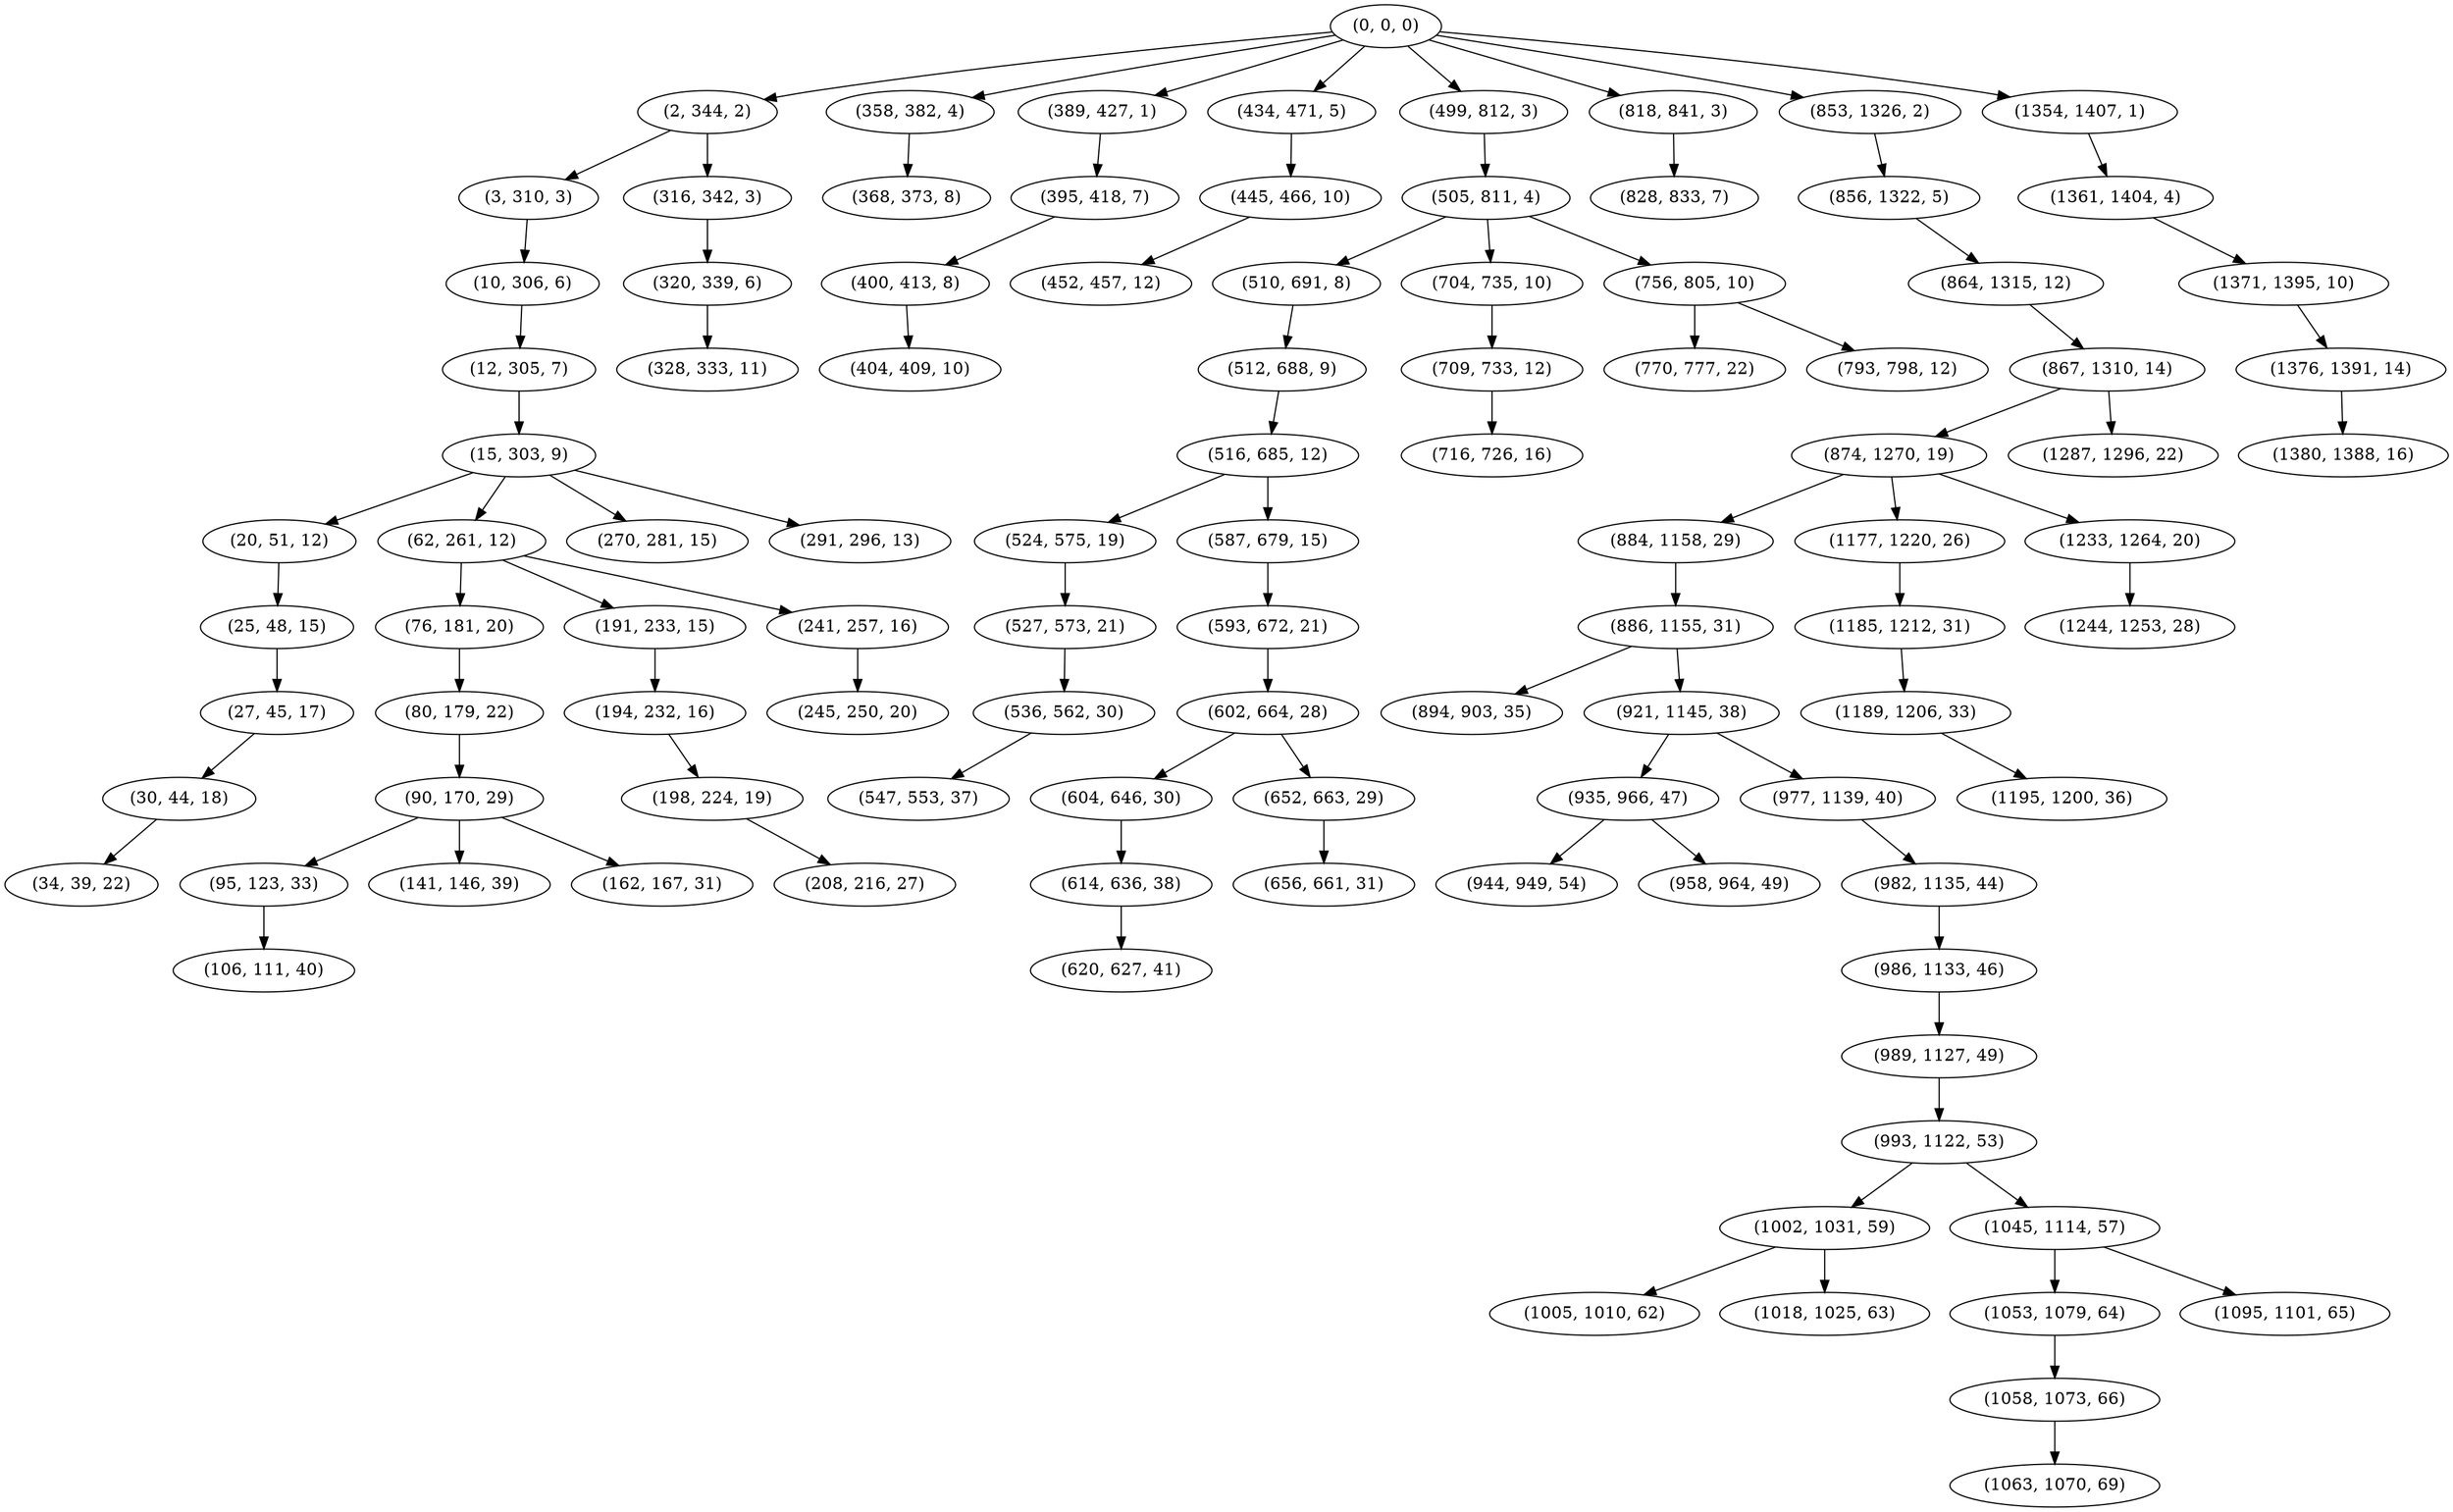 digraph tree {
    "(0, 0, 0)";
    "(2, 344, 2)";
    "(3, 310, 3)";
    "(10, 306, 6)";
    "(12, 305, 7)";
    "(15, 303, 9)";
    "(20, 51, 12)";
    "(25, 48, 15)";
    "(27, 45, 17)";
    "(30, 44, 18)";
    "(34, 39, 22)";
    "(62, 261, 12)";
    "(76, 181, 20)";
    "(80, 179, 22)";
    "(90, 170, 29)";
    "(95, 123, 33)";
    "(106, 111, 40)";
    "(141, 146, 39)";
    "(162, 167, 31)";
    "(191, 233, 15)";
    "(194, 232, 16)";
    "(198, 224, 19)";
    "(208, 216, 27)";
    "(241, 257, 16)";
    "(245, 250, 20)";
    "(270, 281, 15)";
    "(291, 296, 13)";
    "(316, 342, 3)";
    "(320, 339, 6)";
    "(328, 333, 11)";
    "(358, 382, 4)";
    "(368, 373, 8)";
    "(389, 427, 1)";
    "(395, 418, 7)";
    "(400, 413, 8)";
    "(404, 409, 10)";
    "(434, 471, 5)";
    "(445, 466, 10)";
    "(452, 457, 12)";
    "(499, 812, 3)";
    "(505, 811, 4)";
    "(510, 691, 8)";
    "(512, 688, 9)";
    "(516, 685, 12)";
    "(524, 575, 19)";
    "(527, 573, 21)";
    "(536, 562, 30)";
    "(547, 553, 37)";
    "(587, 679, 15)";
    "(593, 672, 21)";
    "(602, 664, 28)";
    "(604, 646, 30)";
    "(614, 636, 38)";
    "(620, 627, 41)";
    "(652, 663, 29)";
    "(656, 661, 31)";
    "(704, 735, 10)";
    "(709, 733, 12)";
    "(716, 726, 16)";
    "(756, 805, 10)";
    "(770, 777, 22)";
    "(793, 798, 12)";
    "(818, 841, 3)";
    "(828, 833, 7)";
    "(853, 1326, 2)";
    "(856, 1322, 5)";
    "(864, 1315, 12)";
    "(867, 1310, 14)";
    "(874, 1270, 19)";
    "(884, 1158, 29)";
    "(886, 1155, 31)";
    "(894, 903, 35)";
    "(921, 1145, 38)";
    "(935, 966, 47)";
    "(944, 949, 54)";
    "(958, 964, 49)";
    "(977, 1139, 40)";
    "(982, 1135, 44)";
    "(986, 1133, 46)";
    "(989, 1127, 49)";
    "(993, 1122, 53)";
    "(1002, 1031, 59)";
    "(1005, 1010, 62)";
    "(1018, 1025, 63)";
    "(1045, 1114, 57)";
    "(1053, 1079, 64)";
    "(1058, 1073, 66)";
    "(1063, 1070, 69)";
    "(1095, 1101, 65)";
    "(1177, 1220, 26)";
    "(1185, 1212, 31)";
    "(1189, 1206, 33)";
    "(1195, 1200, 36)";
    "(1233, 1264, 20)";
    "(1244, 1253, 28)";
    "(1287, 1296, 22)";
    "(1354, 1407, 1)";
    "(1361, 1404, 4)";
    "(1371, 1395, 10)";
    "(1376, 1391, 14)";
    "(1380, 1388, 16)";
    "(0, 0, 0)" -> "(2, 344, 2)";
    "(0, 0, 0)" -> "(358, 382, 4)";
    "(0, 0, 0)" -> "(389, 427, 1)";
    "(0, 0, 0)" -> "(434, 471, 5)";
    "(0, 0, 0)" -> "(499, 812, 3)";
    "(0, 0, 0)" -> "(818, 841, 3)";
    "(0, 0, 0)" -> "(853, 1326, 2)";
    "(0, 0, 0)" -> "(1354, 1407, 1)";
    "(2, 344, 2)" -> "(3, 310, 3)";
    "(2, 344, 2)" -> "(316, 342, 3)";
    "(3, 310, 3)" -> "(10, 306, 6)";
    "(10, 306, 6)" -> "(12, 305, 7)";
    "(12, 305, 7)" -> "(15, 303, 9)";
    "(15, 303, 9)" -> "(20, 51, 12)";
    "(15, 303, 9)" -> "(62, 261, 12)";
    "(15, 303, 9)" -> "(270, 281, 15)";
    "(15, 303, 9)" -> "(291, 296, 13)";
    "(20, 51, 12)" -> "(25, 48, 15)";
    "(25, 48, 15)" -> "(27, 45, 17)";
    "(27, 45, 17)" -> "(30, 44, 18)";
    "(30, 44, 18)" -> "(34, 39, 22)";
    "(62, 261, 12)" -> "(76, 181, 20)";
    "(62, 261, 12)" -> "(191, 233, 15)";
    "(62, 261, 12)" -> "(241, 257, 16)";
    "(76, 181, 20)" -> "(80, 179, 22)";
    "(80, 179, 22)" -> "(90, 170, 29)";
    "(90, 170, 29)" -> "(95, 123, 33)";
    "(90, 170, 29)" -> "(141, 146, 39)";
    "(90, 170, 29)" -> "(162, 167, 31)";
    "(95, 123, 33)" -> "(106, 111, 40)";
    "(191, 233, 15)" -> "(194, 232, 16)";
    "(194, 232, 16)" -> "(198, 224, 19)";
    "(198, 224, 19)" -> "(208, 216, 27)";
    "(241, 257, 16)" -> "(245, 250, 20)";
    "(316, 342, 3)" -> "(320, 339, 6)";
    "(320, 339, 6)" -> "(328, 333, 11)";
    "(358, 382, 4)" -> "(368, 373, 8)";
    "(389, 427, 1)" -> "(395, 418, 7)";
    "(395, 418, 7)" -> "(400, 413, 8)";
    "(400, 413, 8)" -> "(404, 409, 10)";
    "(434, 471, 5)" -> "(445, 466, 10)";
    "(445, 466, 10)" -> "(452, 457, 12)";
    "(499, 812, 3)" -> "(505, 811, 4)";
    "(505, 811, 4)" -> "(510, 691, 8)";
    "(505, 811, 4)" -> "(704, 735, 10)";
    "(505, 811, 4)" -> "(756, 805, 10)";
    "(510, 691, 8)" -> "(512, 688, 9)";
    "(512, 688, 9)" -> "(516, 685, 12)";
    "(516, 685, 12)" -> "(524, 575, 19)";
    "(516, 685, 12)" -> "(587, 679, 15)";
    "(524, 575, 19)" -> "(527, 573, 21)";
    "(527, 573, 21)" -> "(536, 562, 30)";
    "(536, 562, 30)" -> "(547, 553, 37)";
    "(587, 679, 15)" -> "(593, 672, 21)";
    "(593, 672, 21)" -> "(602, 664, 28)";
    "(602, 664, 28)" -> "(604, 646, 30)";
    "(602, 664, 28)" -> "(652, 663, 29)";
    "(604, 646, 30)" -> "(614, 636, 38)";
    "(614, 636, 38)" -> "(620, 627, 41)";
    "(652, 663, 29)" -> "(656, 661, 31)";
    "(704, 735, 10)" -> "(709, 733, 12)";
    "(709, 733, 12)" -> "(716, 726, 16)";
    "(756, 805, 10)" -> "(770, 777, 22)";
    "(756, 805, 10)" -> "(793, 798, 12)";
    "(818, 841, 3)" -> "(828, 833, 7)";
    "(853, 1326, 2)" -> "(856, 1322, 5)";
    "(856, 1322, 5)" -> "(864, 1315, 12)";
    "(864, 1315, 12)" -> "(867, 1310, 14)";
    "(867, 1310, 14)" -> "(874, 1270, 19)";
    "(867, 1310, 14)" -> "(1287, 1296, 22)";
    "(874, 1270, 19)" -> "(884, 1158, 29)";
    "(874, 1270, 19)" -> "(1177, 1220, 26)";
    "(874, 1270, 19)" -> "(1233, 1264, 20)";
    "(884, 1158, 29)" -> "(886, 1155, 31)";
    "(886, 1155, 31)" -> "(894, 903, 35)";
    "(886, 1155, 31)" -> "(921, 1145, 38)";
    "(921, 1145, 38)" -> "(935, 966, 47)";
    "(921, 1145, 38)" -> "(977, 1139, 40)";
    "(935, 966, 47)" -> "(944, 949, 54)";
    "(935, 966, 47)" -> "(958, 964, 49)";
    "(977, 1139, 40)" -> "(982, 1135, 44)";
    "(982, 1135, 44)" -> "(986, 1133, 46)";
    "(986, 1133, 46)" -> "(989, 1127, 49)";
    "(989, 1127, 49)" -> "(993, 1122, 53)";
    "(993, 1122, 53)" -> "(1002, 1031, 59)";
    "(993, 1122, 53)" -> "(1045, 1114, 57)";
    "(1002, 1031, 59)" -> "(1005, 1010, 62)";
    "(1002, 1031, 59)" -> "(1018, 1025, 63)";
    "(1045, 1114, 57)" -> "(1053, 1079, 64)";
    "(1045, 1114, 57)" -> "(1095, 1101, 65)";
    "(1053, 1079, 64)" -> "(1058, 1073, 66)";
    "(1058, 1073, 66)" -> "(1063, 1070, 69)";
    "(1177, 1220, 26)" -> "(1185, 1212, 31)";
    "(1185, 1212, 31)" -> "(1189, 1206, 33)";
    "(1189, 1206, 33)" -> "(1195, 1200, 36)";
    "(1233, 1264, 20)" -> "(1244, 1253, 28)";
    "(1354, 1407, 1)" -> "(1361, 1404, 4)";
    "(1361, 1404, 4)" -> "(1371, 1395, 10)";
    "(1371, 1395, 10)" -> "(1376, 1391, 14)";
    "(1376, 1391, 14)" -> "(1380, 1388, 16)";
}
